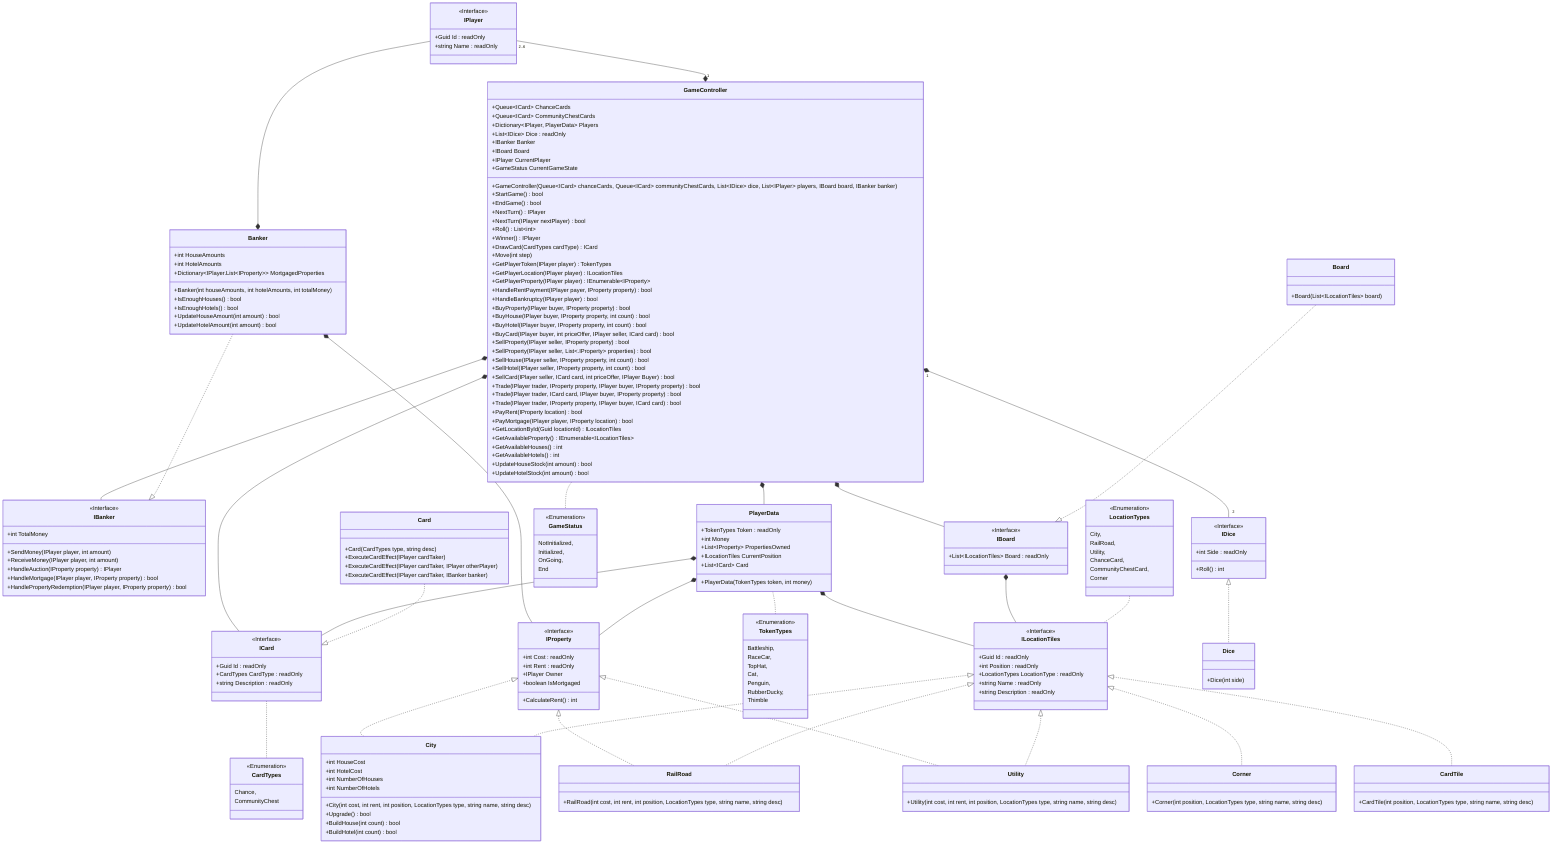 classDiagram
    GameController *-- IBanker
    GameController "1" *-- "2" IDice
    GameController *-- ICard
    GameController *-- PlayerData
    GameController *-- IBoard
    GameController .. GameStatus
    
    Board ..|> IBoard

    IPlayer "2..6" --* "1" GameController
    IPlayer --* Banker
    
    Banker ..|> IBanker
    Banker *-- IProperty
    
    PlayerData .. TokenTypes
    PlayerData *-- IProperty
    PlayerData *-- ILocationTiles
    PlayerData *-- ICard
    
    IBoard *-- ILocationTiles
    
    IProperty <|.. City
    IProperty <|.. RailRoad
    IProperty <|.. Utility

    ILocationTiles <|.. Corner
    ILocationTiles <|.. CardTile
    ILocationTiles <|.. City
    ILocationTiles <|.. RailRoad
    ILocationTiles <|.. Utility

    LocationTypes .. ILocationTiles

    ICard .. CardTypes

    Card ..|> ICard

    IDice <|.. Dice
    
    class GameController {
        +Queue~ICard~ ChanceCards
        +Queue~ICard~ CommunityChestCards
        +Dictionary~IPlayer, PlayerData~ Players
        +List~IDice~ Dice : readOnly
        +IBanker Banker
        +IBoard Board
        +IPlayer CurrentPlayer
        +GameStatus CurrentGameState
        %% Game State
        +GameController(Queue~ICard~ chanceCards, Queue~ICard~ communityChestCards, List~IDice~ dice, List~IPlayer~ players, IBoard board, IBanker banker)
        +StartGame() bool
        +EndGame() bool
        +NextTurn() IPlayer
        +NextTurn(IPlayer nextPlayer) bool
        +Roll() List~int~
        +Winner() IPlayer
        %% Card
        +DrawCard(CardTypes cardType) ICard
        %% Player
        +Move(int step)
        +GetPlayerToken(IPlayer player) TokenTypes
        +GetPlayerLocation(IPlayer player) ILocationTiles
        +GetPlayerProperty(IPlayer player) IEnumerable~IProperty~
        %% Transaction
        +HandleRentPayment(IPlayer payer, IProperty property) bool
        +HandleBankruptcy(IPlayer player) bool
        +BuyProperty(IPlayer buyer, IProperty property) bool
        +BuyHouse(IPlayer buyer, IProperty property, int count) bool
        +BuyHotel(IPlayer buyer, IProperty property, int count) bool
        +BuyCard(IPlayer buyer, int priceOffer, IPlayer seller, ICard card) bool
        +SellProperty(IPlayer seller, IProperty property) bool
        +SellProperty(IPlayer seller, List~.IProperty~ properties) bool
        +SellHouse(IPlayer seller, IProperty property, int count) bool
        +SellHotel(IPlayer seller, IProperty property, int count) bool
        +SellCard(IPlayer seller, ICard card, int priceOffer, IPlayer Buyer) bool
        +Trade(IPlayer trader, IProperty property, IPlayer buyer, IProperty property) bool
        +Trade(IPlayer trader, ICard card, IPlayer buyer, IProperty property) bool
        +Trade(IPlayer trader, IProperty property, IPlayer buyer, ICard card) bool
        +PayRent(IProperty location) bool
        +PayMortgage(IPlayer player, IProperty location) bool
        %% Board & Property
        +GetLocationById(Guid locationId) ILocationTiles
        +GetAvailableProperty() IEnumerable~ILocationTiles~
        +GetAvailableHouses() int
        +GetAvailableHotels() int
        +UpdateHouseStock(int amount) bool
        +UpdateHotelStock(int amount) bool
    }
    class IBanker {
        <<Interface>>
        +int TotalMoney
        +SendMoney(IPlayer player, int amount)
        +ReceiveMoney(IPlayer player, int amount)
        +HandleAuction(IProperty property) IPlayer
        +HandleMortgage(IPlayer player, IProperty property) bool
        +HandlePropertyRedemption(IPlayer player, IProperty property) bool
    }
    class Banker {
        +int HouseAmounts
        +int HotelAmounts
        +Dictionary~IPlayer.List~IProperty~~ MortgagedProperties
        +Banker(int houseAmounts, int hotelAmounts, int totalMoney)
        +IsEnoughHouses() bool
        +IsEnoughHotels() bool
        +UpdateHouseAmount(int amount) bool
        +UpdateHotelAmount(int amount) bool
    }
    class IBoard {
        <<Interface>>
        +List~ILocationTiles~ Board : readOnly
    }
    class Board {
        +Board(List~ILocationTiles~ board)
    }
    class ILocationTiles {
        <<Interface>>
        +Guid Id : readOnly
        +int Position : readOnly
        +LocationTypes LocationType : readOnly
        +string Name : readOnly
        +string Description : readOnly
    }
    class Corner {
        +Corner(int position, LocationTypes type, string name, string desc)
    }
    class CardTile {
        +CardTile(int position, LocationTypes type, string name, string desc)
    }
    class IProperty {
        <<Interface>>
        +int Cost : readOnly
        +int Rent : readOnly
        +IPlayer Owner
        +boolean IsMortgaged
        +CalculateRent() int
    }
    class RailRoad {
        +RailRoad(int cost, int rent, int position, LocationTypes type, string name, string desc)
    }
    class City {
        +int HouseCost
        +int HotelCost
        +int NumberOfHouses
        +int NumberOfHotels
        +City(int cost, int rent, int position, LocationTypes type, string name, string desc)
        +Upgrade() bool
        +BuildHouse(int count) bool
        +BuildHotel(int count) bool
    }
    class Utility {
        +Utility(int cost, int rent, int position, LocationTypes type, string name, string desc)
    }
    class IPlayer {
        <<Interface>>
        +Guid Id : readOnly
        +string Name : readOnly
    }
    class PlayerData {
        +TokenTypes Token : readOnly
        +int Money
        +List~IProperty~ PropertiesOwned
        +ILocationTiles CurrentPosition
        +List~ICard~ Card
        +PlayerData(TokenTypes token, int money)
    }
    class ICard {
        <<Interface>>
        +Guid Id : readOnly
        +CardTypes CardType : readOnly
        +string Description : readOnly
    }
    class Card {
        +Card(CardTypes type, string desc)
        +ExecuteCardEffect(IPlayer cardTaker)
        +ExecuteCardEffect(IPlayer cardTaker, IPlayer otherPlayer)
        +ExecuteCardEffect(IPlayer cardTaker, IBanker banker)
    }
    class IDice {
        <<Interface>>
        +int Side : readOnly
        +Roll() int
    }
    class Dice {
        +Dice(int side)
    }
    class TokenTypes {
        <<Enumeration>>
        Battleship,
        RaceCar,
        TopHat,
        Cat,
        Penguin,
        RubberDucky,
        Thimble
    }
    class LocationTypes {
        <<Enumeration>>
        City,
        RailRoad,
        Utility,
        ChanceCard,
        CommunityChestCard,
        Corner
    }
    class CardTypes {
        <<Enumeration>>
        Chance,
        CommunityChest
    }
    class GameStatus {
        <<Enumeration>>
        NotInitialized,
        Initialized,
        OnGoing,
        End
    }